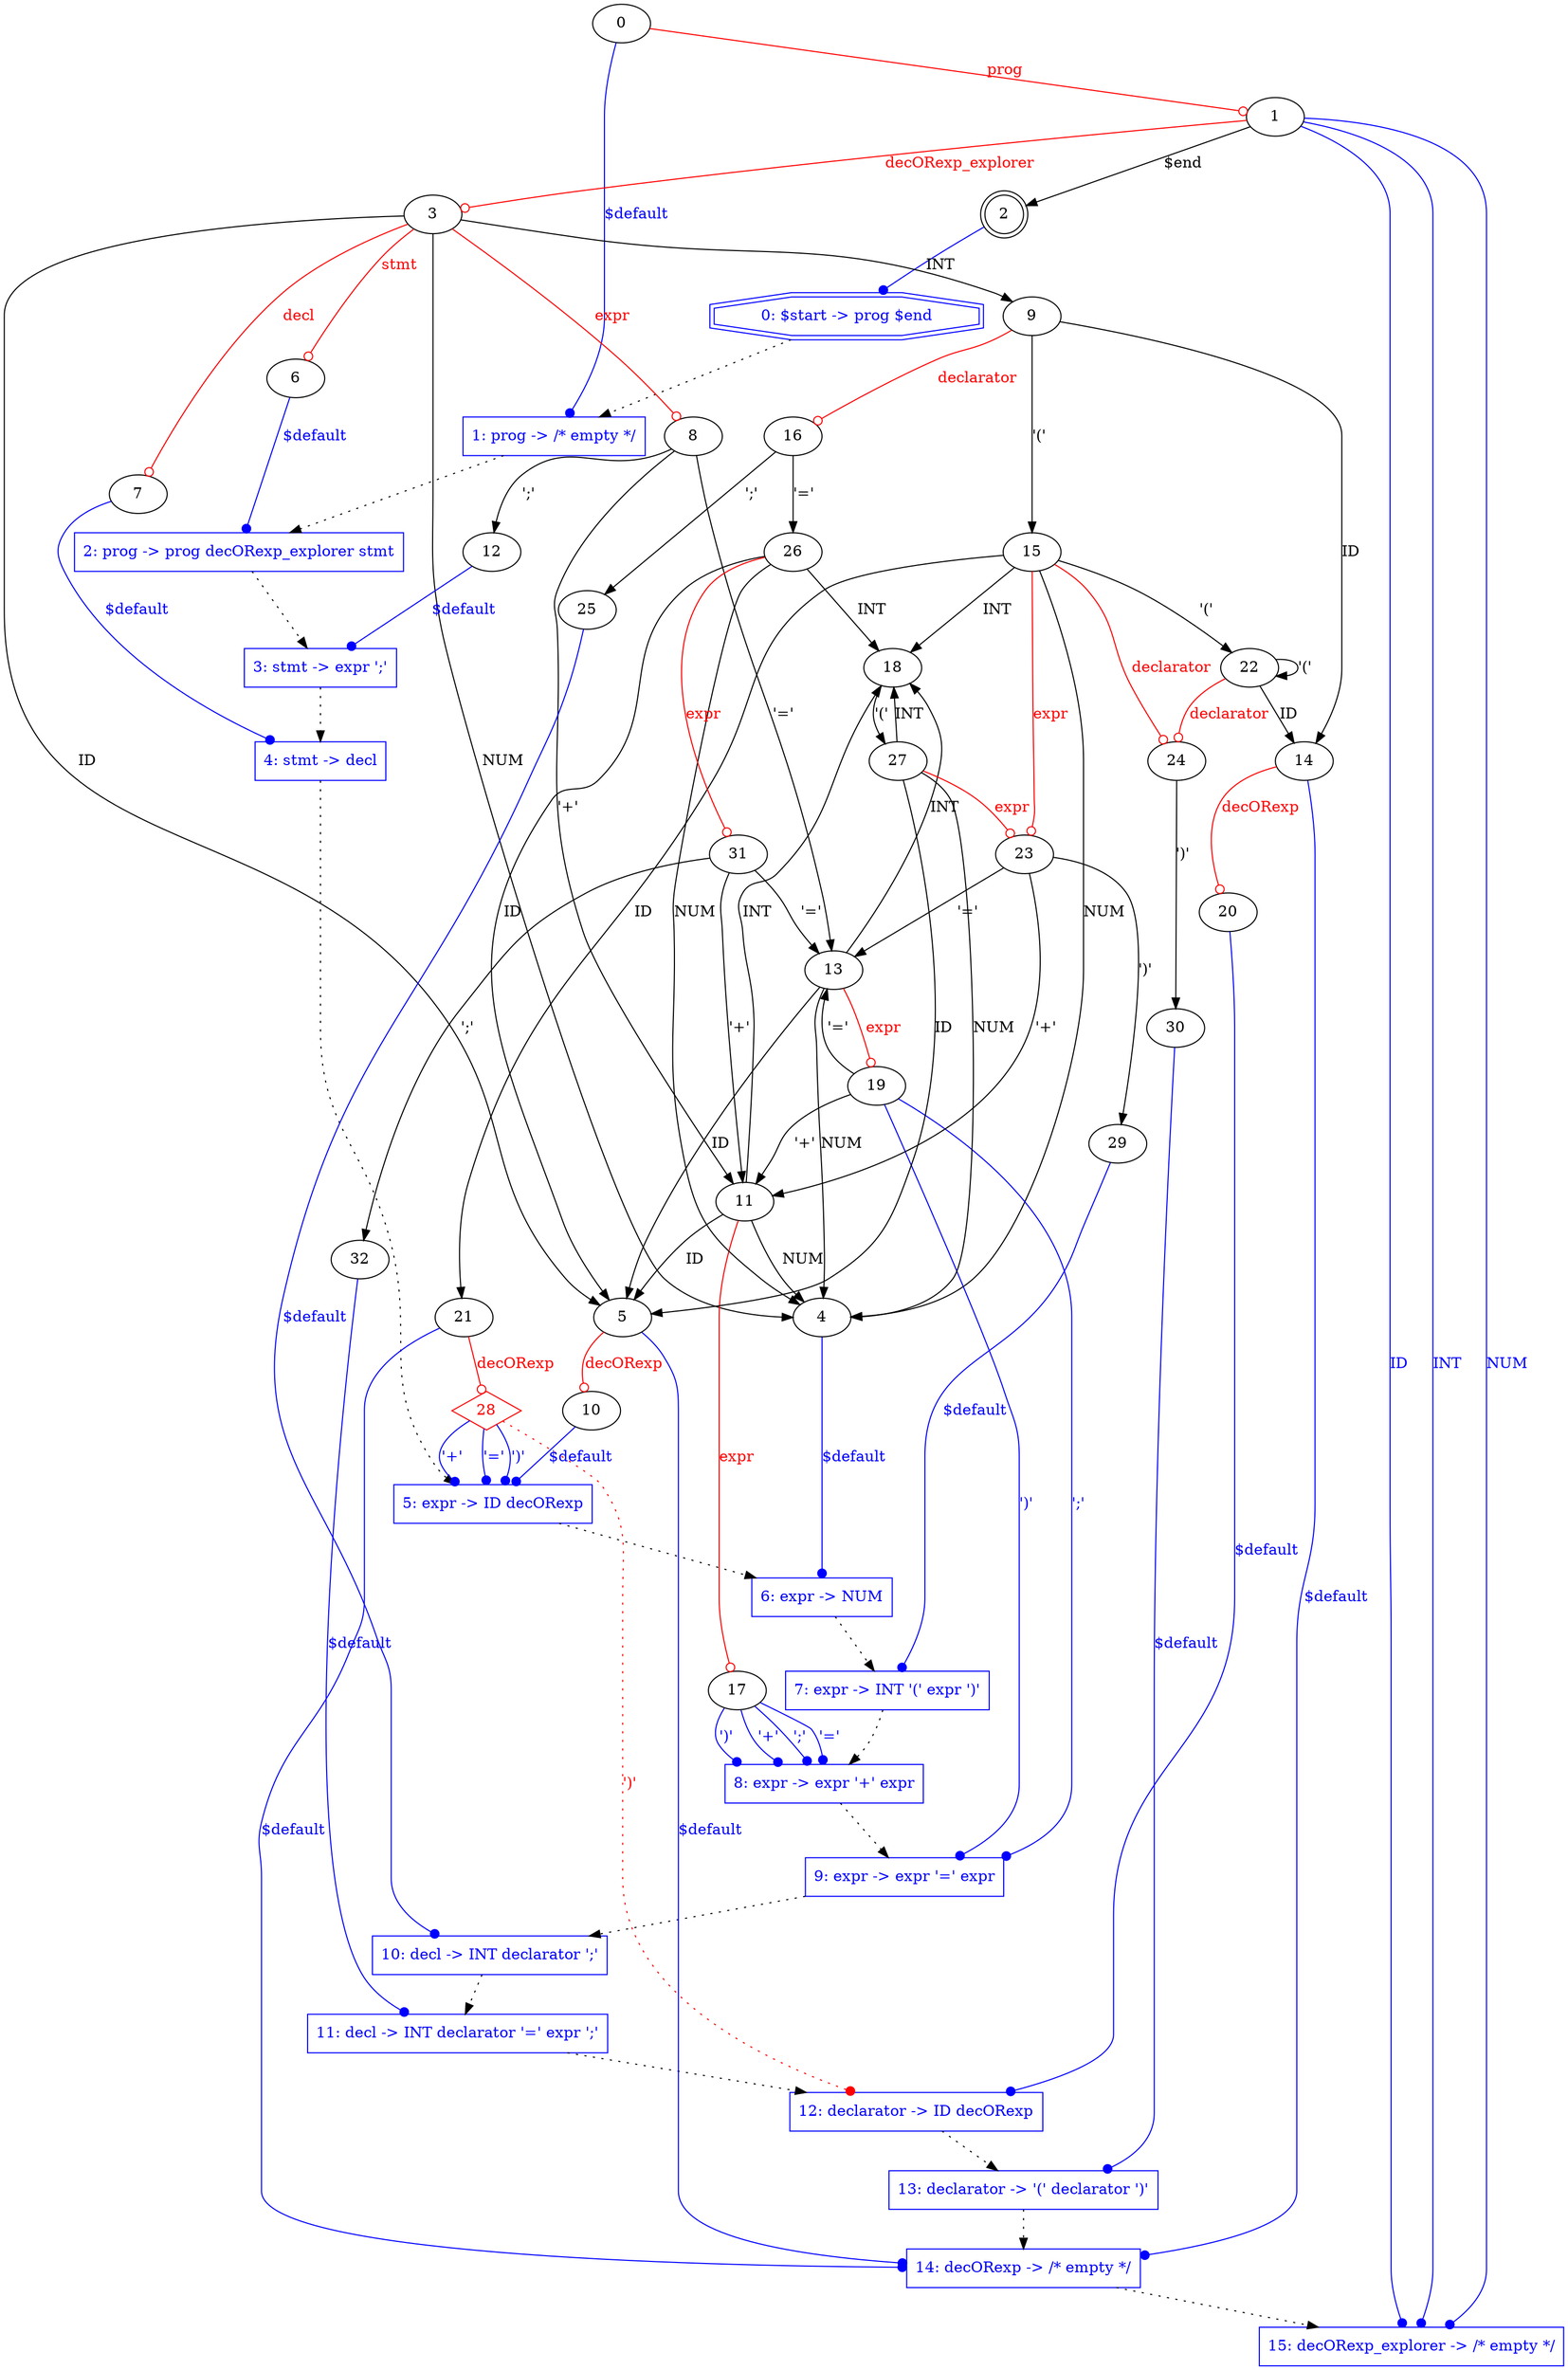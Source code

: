 digraph G {
#concentrate = true

  "g0" [label="0: $start -> prog $end", shape = doubleoctagon, fontcolor=blue, color=blue ]
  "g1" [label="1: prog -> /* empty */", shape = box, fontcolor=blue, color=blue ]
  "g2" [label="2: prog -> prog decORexp_explorer stmt", shape = box, fontcolor=blue, color=blue ]
  "g3" [label="3: stmt -> expr ';'", shape = box, fontcolor=blue, color=blue ]
  "g4" [label="4: stmt -> decl", shape = box, fontcolor=blue, color=blue ]
  "g5" [label="5: expr -> ID decORexp", shape = box, fontcolor=blue, color=blue ]
  "g6" [label="6: expr -> NUM", shape = box, fontcolor=blue, color=blue ]
  "g7" [label="7: expr -> INT '(' expr ')'", shape = box, fontcolor=blue, color=blue ]
  "g8" [label="8: expr -> expr '+' expr", shape = box, fontcolor=blue, color=blue ]
  "g9" [label="9: expr -> expr '=' expr", shape = box, fontcolor=blue, color=blue ]
  "g10" [label="10: decl -> INT declarator ';'", shape = box, fontcolor=blue, color=blue ]
  "g11" [label="11: decl -> INT declarator '=' expr ';'", shape = box, fontcolor=blue, color=blue ]
  "g12" [label="12: declarator -> ID decORexp", shape = box, fontcolor=blue, color=blue ]
  "g13" [label="13: declarator -> '(' declarator ')'", shape = box, fontcolor=blue, color=blue ]
  "g14" [label="14: decORexp -> /* empty */", shape = box, fontcolor=blue, color=blue ]
  "g15" [label="15: decORexp_explorer -> /* empty */", shape = box, fontcolor=blue, color=blue ]
  g0 ->g1 [style=dotted];
  g1 ->g2 [style=dotted];
  g2 ->g3 [style=dotted];
  g3 ->g4 [style=dotted];
  g4 ->g5 [style=dotted];
  g5 ->g6 [style=dotted];
  g6 ->g7 [style=dotted];
  g7 ->g8 [style=dotted];
  g8 ->g9 [style=dotted];
  g9 ->g10 [style=dotted];
  g10 ->g11 [style=dotted];
  g11 ->g12 [style=dotted];
  g12 ->g13 [style=dotted];
  g13 ->g14 [style=dotted];
  g14 ->g15 [style=dotted];
28 [shape = diamond, fontcolor=red, color=red]
0 -> 1 [label = "prog", arrowhead = odot, color = "red", fontcolor = "red"]
0 -> "g1" [label = "$default", arrowhead=dot, color = "blue", fontcolor = "blue"]
1 -> 2 [label = "$end"]
1 -> 3 [label = "decORexp_explorer", arrowhead = odot, color = "red", fontcolor = "red"]
1 -> "g15" [label = "ID", arrowhead=dot, color = "blue", fontcolor = "blue"]
1 -> "g15" [label = "INT", arrowhead=dot, color = "blue", fontcolor = "blue"]
1 -> "g15" [label = "NUM", arrowhead=dot, color = "blue", fontcolor = "blue"]
2 [shape = doublecircle]
2 -> "g0" [arrowhead = dot, color = blue]
3 -> 5 [label = "ID"]
3 -> 9 [label = "INT"]
3 -> 4 [label = "NUM"]
3 -> 6 [label = "stmt", arrowhead = odot, color = "red", fontcolor = "red"]
3 -> 8 [label = "expr", arrowhead = odot, color = "red", fontcolor = "red"]
3 -> 7 [label = "decl", arrowhead = odot, color = "red", fontcolor = "red"]
4 -> "g6" [label = "$default", arrowhead=dot, color = "blue", fontcolor = "blue"]
5 -> 10 [label = "decORexp", arrowhead = odot, color = "red", fontcolor = "red"]
5 -> "g14" [label = "$default", arrowhead=dot, color = "blue", fontcolor = "blue"]
6 -> "g2" [label = "$default", arrowhead=dot, color = "blue", fontcolor = "blue"]
7 -> "g4" [label = "$default", arrowhead=dot, color = "blue", fontcolor = "blue"]
8 -> 11 [label = "'+'"]
8 -> 12 [label = "';'"]
8 -> 13 [label = "'='"]
9 -> 15 [label = "'('"]
9 -> 14 [label = "ID"]
9 -> 16 [label = "declarator", arrowhead = odot, color = "red", fontcolor = "red"]
10 -> "g5" [label = "$default", arrowhead=dot, color = "blue", fontcolor = "blue"]
11 -> 5 [label = "ID"]
11 -> 18 [label = "INT"]
11 -> 4 [label = "NUM"]
11 -> 17 [label = "expr", arrowhead = odot, color = "red", fontcolor = "red"]
12 -> "g3" [label = "$default", arrowhead=dot, color = "blue", fontcolor = "blue"]
13 -> 5 [label = "ID"]
13 -> 18 [label = "INT"]
13 -> 4 [label = "NUM"]
13 -> 19 [label = "expr", arrowhead = odot, color = "red", fontcolor = "red"]
14 -> 20 [label = "decORexp", arrowhead = odot, color = "red", fontcolor = "red"]
14 -> "g14" [label = "$default", arrowhead=dot, color = "blue", fontcolor = "blue"]
15 -> 22 [label = "'('"]
15 -> 21 [label = "ID"]
15 -> 18 [label = "INT"]
15 -> 4 [label = "NUM"]
15 -> 23 [label = "expr", arrowhead = odot, color = "red", fontcolor = "red"]
15 -> 24 [label = "declarator", arrowhead = odot, color = "red", fontcolor = "red"]
16 -> 25 [label = "';'"]
16 -> 26 [label = "'='"]
17 -> "g8" [label = "')'", arrowhead=dot, color = "blue", fontcolor = "blue"]
17 -> "g8" [label = "'+'", arrowhead=dot, color = "blue", fontcolor = "blue"]
17 -> "g8" [label = "';'", arrowhead=dot, color = "blue", fontcolor = "blue"]
17 -> "g8" [label = "'='", arrowhead=dot, color = "blue", fontcolor = "blue"]
18 -> 27 [label = "'('"]
19 -> 11 [label = "'+'"]
19 -> 13 [label = "'='"]
19 -> "g9" [label = "')'", arrowhead=dot, color = "blue", fontcolor = "blue"]
19 -> "g9" [label = "';'", arrowhead=dot, color = "blue", fontcolor = "blue"]
20 -> "g12" [label = "$default", arrowhead=dot, color = "blue", fontcolor = "blue"]
21 -> 28 [label = "decORexp", arrowhead = odot, color = "red", fontcolor = "red"]
21 -> "g14" [label = "$default", arrowhead=dot, color = "blue", fontcolor = "blue"]
22 -> 22 [label = "'('"]
22 -> 14 [label = "ID"]
22 -> 24 [label = "declarator", arrowhead = odot, color = "red", fontcolor = "red"]
23 -> 29 [label = "')'"]
23 -> 11 [label = "'+'"]
23 -> 13 [label = "'='"]
24 -> 30 [label = "')'"]
25 -> "g10" [label = "$default", arrowhead=dot, color = "blue", fontcolor = "blue"]
26 -> 5 [label = "ID"]
26 -> 18 [label = "INT"]
26 -> 4 [label = "NUM"]
26 -> 31 [label = "expr", arrowhead = odot, color = "red", fontcolor = "red"]
27 -> 5 [label = "ID"]
27 -> 18 [label = "INT"]
27 -> 4 [label = "NUM"]
27 -> 23 [label = "expr", arrowhead = odot, color = "red", fontcolor = "red"]
28 -> "g5" [label = "')'", arrowhead=dot, color = "blue", fontcolor = "blue"]
28 -> "g5" [label = "'+'", arrowhead=dot, color = "blue", fontcolor = "blue"]
28 -> "g5" [label = "'='", arrowhead=dot, color = "blue", fontcolor = "blue"]
28 -> "g12" [label = "')'", arrowhead=dot, style=dotted, color = "red", fontcolor = "red"]
29 -> "g7" [label = "$default", arrowhead=dot, color = "blue", fontcolor = "blue"]
30 -> "g13" [label = "$default", arrowhead=dot, color = "blue", fontcolor = "blue"]
31 -> 11 [label = "'+'"]
31 -> 32 [label = "';'"]
31 -> 13 [label = "'='"]
32 -> "g11" [label = "$default", arrowhead=dot, color = "blue", fontcolor = "blue"]

}

